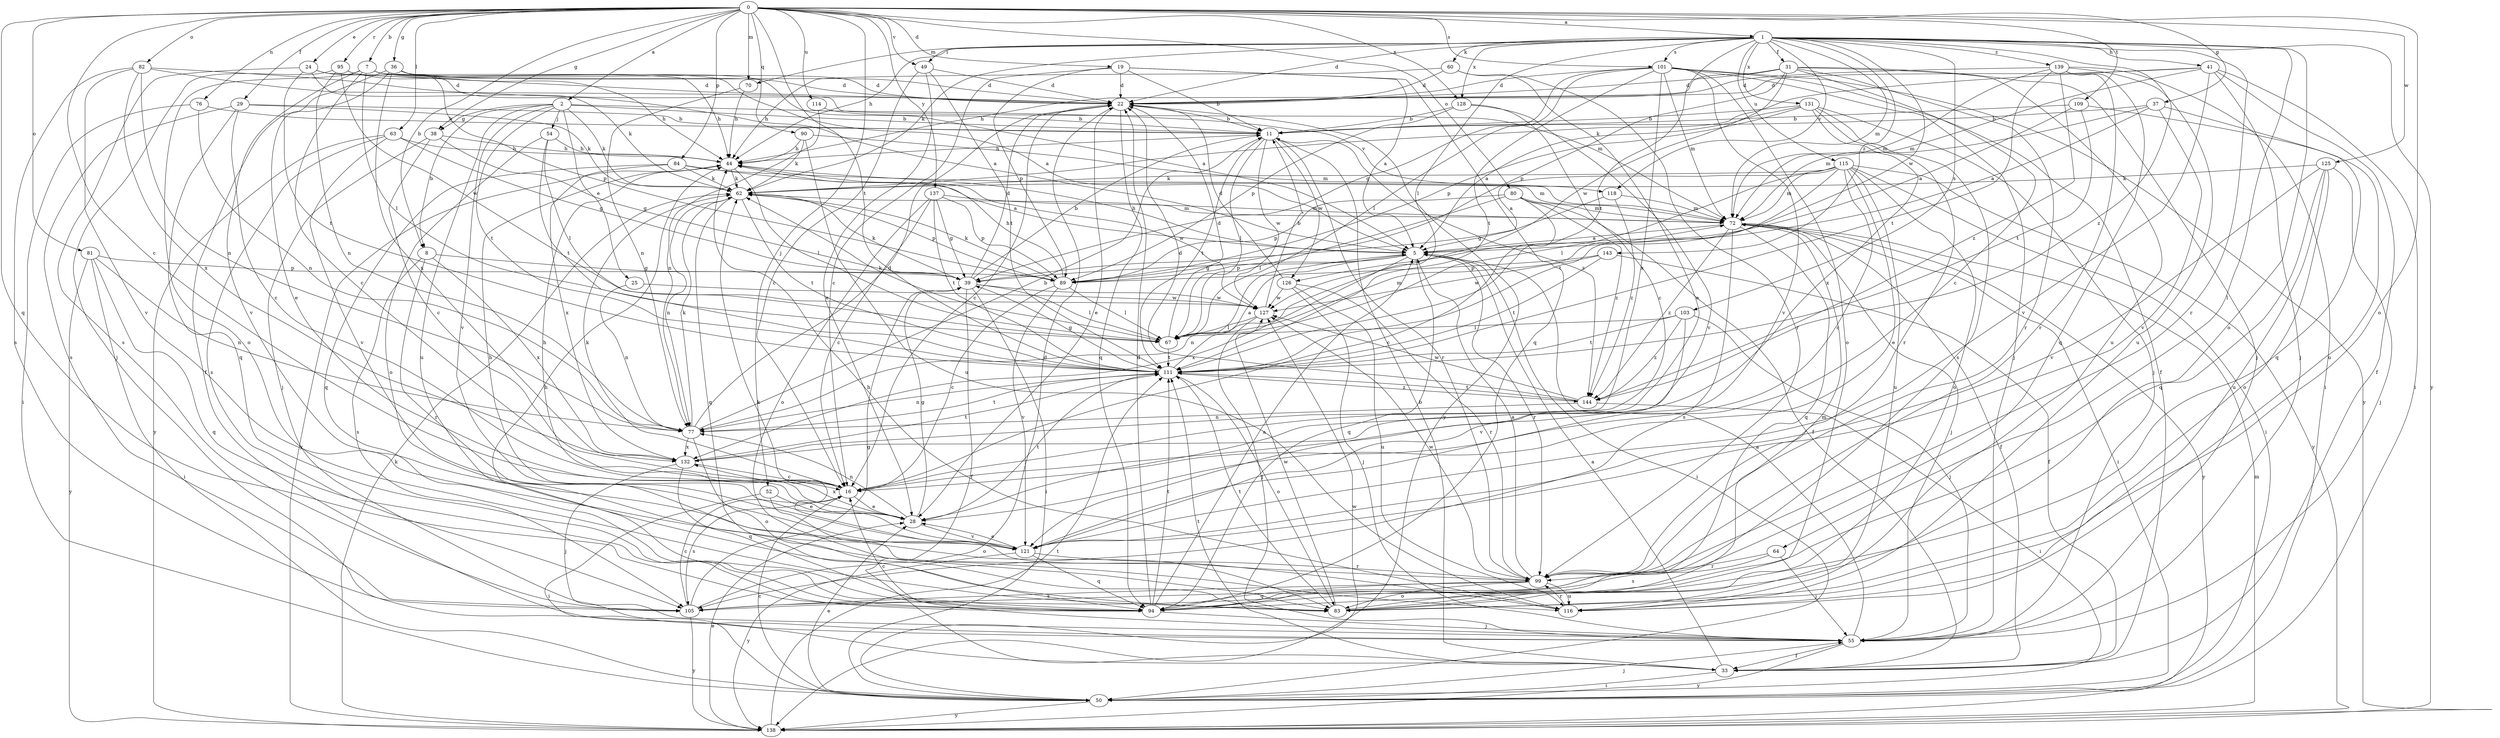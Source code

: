 strict digraph  {
0;
1;
2;
5;
7;
8;
11;
16;
19;
22;
24;
25;
28;
29;
31;
33;
36;
37;
38;
39;
41;
44;
49;
50;
52;
54;
55;
60;
62;
63;
64;
67;
70;
72;
76;
77;
80;
81;
82;
83;
84;
89;
90;
94;
95;
99;
101;
103;
105;
109;
111;
114;
115;
116;
118;
121;
125;
126;
127;
128;
131;
132;
137;
138;
139;
143;
144;
0 -> 1  [label=a];
0 -> 2  [label=a];
0 -> 7  [label=b];
0 -> 8  [label=b];
0 -> 16  [label=c];
0 -> 19  [label=d];
0 -> 24  [label=e];
0 -> 29  [label=f];
0 -> 36  [label=g];
0 -> 37  [label=g];
0 -> 38  [label=g];
0 -> 52  [label=j];
0 -> 63  [label=l];
0 -> 70  [label=m];
0 -> 76  [label=n];
0 -> 80  [label=o];
0 -> 81  [label=o];
0 -> 82  [label=o];
0 -> 83  [label=o];
0 -> 84  [label=p];
0 -> 90  [label=q];
0 -> 94  [label=q];
0 -> 95  [label=r];
0 -> 101  [label=s];
0 -> 109  [label=t];
0 -> 111  [label=t];
0 -> 114  [label=u];
0 -> 125  [label=w];
0 -> 128  [label=x];
0 -> 137  [label=y];
0 -> 49  [label=v];
1 -> 22  [label=d];
1 -> 31  [label=f];
1 -> 41  [label=h];
1 -> 44  [label=h];
1 -> 49  [label=i];
1 -> 60  [label=k];
1 -> 62  [label=k];
1 -> 64  [label=l];
1 -> 67  [label=l];
1 -> 70  [label=m];
1 -> 72  [label=m];
1 -> 83  [label=o];
1 -> 99  [label=r];
1 -> 101  [label=s];
1 -> 103  [label=s];
1 -> 111  [label=t];
1 -> 115  [label=u];
1 -> 118  [label=v];
1 -> 126  [label=w];
1 -> 128  [label=x];
1 -> 131  [label=x];
1 -> 138  [label=y];
1 -> 139  [label=z];
1 -> 143  [label=z];
1 -> 144  [label=z];
2 -> 8  [label=b];
2 -> 11  [label=b];
2 -> 25  [label=e];
2 -> 38  [label=g];
2 -> 54  [label=j];
2 -> 62  [label=k];
2 -> 111  [label=t];
2 -> 116  [label=u];
2 -> 118  [label=v];
2 -> 121  [label=v];
5 -> 39  [label=g];
5 -> 44  [label=h];
5 -> 50  [label=i];
5 -> 77  [label=n];
5 -> 89  [label=p];
5 -> 94  [label=q];
5 -> 99  [label=r];
5 -> 132  [label=x];
7 -> 5  [label=a];
7 -> 16  [label=c];
7 -> 22  [label=d];
7 -> 44  [label=h];
7 -> 67  [label=l];
7 -> 83  [label=o];
7 -> 121  [label=v];
8 -> 39  [label=g];
8 -> 99  [label=r];
8 -> 105  [label=s];
8 -> 132  [label=x];
11 -> 44  [label=h];
11 -> 67  [label=l];
11 -> 99  [label=r];
11 -> 111  [label=t];
11 -> 126  [label=w];
11 -> 127  [label=w];
11 -> 144  [label=z];
16 -> 28  [label=e];
16 -> 62  [label=k];
16 -> 105  [label=s];
19 -> 5  [label=a];
19 -> 11  [label=b];
19 -> 16  [label=c];
19 -> 22  [label=d];
19 -> 89  [label=p];
19 -> 94  [label=q];
22 -> 11  [label=b];
22 -> 16  [label=c];
22 -> 28  [label=e];
22 -> 94  [label=q];
22 -> 138  [label=y];
24 -> 5  [label=a];
24 -> 22  [label=d];
24 -> 62  [label=k];
24 -> 105  [label=s];
24 -> 111  [label=t];
25 -> 77  [label=n];
25 -> 127  [label=w];
28 -> 39  [label=g];
28 -> 44  [label=h];
28 -> 77  [label=n];
28 -> 111  [label=t];
28 -> 121  [label=v];
28 -> 132  [label=x];
29 -> 11  [label=b];
29 -> 16  [label=c];
29 -> 62  [label=k];
29 -> 94  [label=q];
29 -> 105  [label=s];
31 -> 16  [label=c];
31 -> 22  [label=d];
31 -> 44  [label=h];
31 -> 55  [label=j];
31 -> 89  [label=p];
31 -> 99  [label=r];
31 -> 116  [label=u];
31 -> 127  [label=w];
33 -> 5  [label=a];
33 -> 11  [label=b];
33 -> 50  [label=i];
33 -> 111  [label=t];
36 -> 5  [label=a];
36 -> 22  [label=d];
36 -> 28  [label=e];
36 -> 33  [label=f];
36 -> 89  [label=p];
36 -> 132  [label=x];
37 -> 5  [label=a];
37 -> 11  [label=b];
37 -> 72  [label=m];
37 -> 94  [label=q];
37 -> 121  [label=v];
38 -> 16  [label=c];
38 -> 39  [label=g];
38 -> 44  [label=h];
38 -> 55  [label=j];
39 -> 11  [label=b];
39 -> 22  [label=d];
39 -> 33  [label=f];
39 -> 50  [label=i];
39 -> 62  [label=k];
39 -> 67  [label=l];
39 -> 127  [label=w];
41 -> 22  [label=d];
41 -> 33  [label=f];
41 -> 50  [label=i];
41 -> 55  [label=j];
41 -> 62  [label=k];
41 -> 72  [label=m];
41 -> 121  [label=v];
44 -> 62  [label=k];
44 -> 67  [label=l];
44 -> 127  [label=w];
44 -> 138  [label=y];
49 -> 16  [label=c];
49 -> 22  [label=d];
49 -> 28  [label=e];
49 -> 111  [label=t];
50 -> 16  [label=c];
50 -> 28  [label=e];
50 -> 55  [label=j];
50 -> 127  [label=w];
50 -> 138  [label=y];
52 -> 28  [label=e];
52 -> 50  [label=i];
52 -> 83  [label=o];
54 -> 44  [label=h];
54 -> 67  [label=l];
54 -> 83  [label=o];
54 -> 111  [label=t];
55 -> 5  [label=a];
55 -> 16  [label=c];
55 -> 33  [label=f];
55 -> 138  [label=y];
60 -> 22  [label=d];
60 -> 28  [label=e];
60 -> 44  [label=h];
60 -> 99  [label=r];
62 -> 72  [label=m];
62 -> 77  [label=n];
62 -> 89  [label=p];
62 -> 94  [label=q];
62 -> 111  [label=t];
63 -> 39  [label=g];
63 -> 44  [label=h];
63 -> 105  [label=s];
63 -> 121  [label=v];
63 -> 138  [label=y];
64 -> 55  [label=j];
64 -> 99  [label=r];
64 -> 105  [label=s];
67 -> 22  [label=d];
67 -> 62  [label=k];
67 -> 72  [label=m];
67 -> 111  [label=t];
70 -> 44  [label=h];
70 -> 77  [label=n];
72 -> 5  [label=a];
72 -> 33  [label=f];
72 -> 50  [label=i];
72 -> 55  [label=j];
72 -> 94  [label=q];
72 -> 105  [label=s];
72 -> 138  [label=y];
72 -> 144  [label=z];
76 -> 11  [label=b];
76 -> 50  [label=i];
76 -> 77  [label=n];
77 -> 11  [label=b];
77 -> 22  [label=d];
77 -> 62  [label=k];
77 -> 83  [label=o];
77 -> 111  [label=t];
77 -> 132  [label=x];
80 -> 16  [label=c];
80 -> 33  [label=f];
80 -> 67  [label=l];
80 -> 72  [label=m];
80 -> 89  [label=p];
80 -> 144  [label=z];
81 -> 50  [label=i];
81 -> 77  [label=n];
81 -> 89  [label=p];
81 -> 94  [label=q];
81 -> 138  [label=y];
82 -> 22  [label=d];
82 -> 72  [label=m];
82 -> 77  [label=n];
82 -> 105  [label=s];
82 -> 121  [label=v];
82 -> 132  [label=x];
83 -> 72  [label=m];
83 -> 111  [label=t];
83 -> 127  [label=w];
84 -> 5  [label=a];
84 -> 62  [label=k];
84 -> 72  [label=m];
84 -> 94  [label=q];
84 -> 132  [label=x];
89 -> 16  [label=c];
89 -> 44  [label=h];
89 -> 62  [label=k];
89 -> 67  [label=l];
89 -> 121  [label=v];
90 -> 44  [label=h];
90 -> 62  [label=k];
90 -> 72  [label=m];
90 -> 116  [label=u];
94 -> 5  [label=a];
94 -> 22  [label=d];
94 -> 44  [label=h];
94 -> 55  [label=j];
94 -> 111  [label=t];
95 -> 22  [label=d];
95 -> 44  [label=h];
95 -> 55  [label=j];
95 -> 77  [label=n];
95 -> 127  [label=w];
99 -> 5  [label=a];
99 -> 83  [label=o];
99 -> 94  [label=q];
99 -> 105  [label=s];
99 -> 116  [label=u];
99 -> 127  [label=w];
101 -> 22  [label=d];
101 -> 33  [label=f];
101 -> 39  [label=g];
101 -> 55  [label=j];
101 -> 67  [label=l];
101 -> 72  [label=m];
101 -> 83  [label=o];
101 -> 111  [label=t];
101 -> 121  [label=v];
101 -> 132  [label=x];
101 -> 138  [label=y];
103 -> 55  [label=j];
103 -> 67  [label=l];
103 -> 111  [label=t];
103 -> 121  [label=v];
103 -> 144  [label=z];
105 -> 16  [label=c];
105 -> 22  [label=d];
105 -> 39  [label=g];
105 -> 138  [label=y];
109 -> 5  [label=a];
109 -> 11  [label=b];
109 -> 111  [label=t];
109 -> 116  [label=u];
111 -> 5  [label=a];
111 -> 39  [label=g];
111 -> 77  [label=n];
111 -> 83  [label=o];
111 -> 144  [label=z];
114 -> 11  [label=b];
114 -> 77  [label=n];
115 -> 5  [label=a];
115 -> 16  [label=c];
115 -> 28  [label=e];
115 -> 50  [label=i];
115 -> 62  [label=k];
115 -> 67  [label=l];
115 -> 72  [label=m];
115 -> 83  [label=o];
115 -> 111  [label=t];
115 -> 116  [label=u];
115 -> 138  [label=y];
116 -> 44  [label=h];
116 -> 62  [label=k];
116 -> 99  [label=r];
118 -> 39  [label=g];
118 -> 72  [label=m];
118 -> 144  [label=z];
121 -> 28  [label=e];
121 -> 44  [label=h];
121 -> 94  [label=q];
121 -> 99  [label=r];
121 -> 138  [label=y];
125 -> 55  [label=j];
125 -> 62  [label=k];
125 -> 83  [label=o];
125 -> 94  [label=q];
125 -> 116  [label=u];
125 -> 121  [label=v];
126 -> 22  [label=d];
126 -> 55  [label=j];
126 -> 99  [label=r];
126 -> 116  [label=u];
126 -> 127  [label=w];
127 -> 11  [label=b];
127 -> 55  [label=j];
127 -> 67  [label=l];
128 -> 11  [label=b];
128 -> 16  [label=c];
128 -> 89  [label=p];
128 -> 121  [label=v];
131 -> 5  [label=a];
131 -> 11  [label=b];
131 -> 55  [label=j];
131 -> 89  [label=p];
131 -> 99  [label=r];
131 -> 105  [label=s];
131 -> 132  [label=x];
132 -> 16  [label=c];
132 -> 55  [label=j];
132 -> 94  [label=q];
132 -> 111  [label=t];
137 -> 16  [label=c];
137 -> 39  [label=g];
137 -> 72  [label=m];
137 -> 83  [label=o];
137 -> 89  [label=p];
137 -> 111  [label=t];
138 -> 28  [label=e];
138 -> 62  [label=k];
138 -> 72  [label=m];
138 -> 111  [label=t];
139 -> 22  [label=d];
139 -> 50  [label=i];
139 -> 72  [label=m];
139 -> 94  [label=q];
139 -> 99  [label=r];
139 -> 111  [label=t];
139 -> 116  [label=u];
139 -> 144  [label=z];
143 -> 33  [label=f];
143 -> 89  [label=p];
143 -> 111  [label=t];
143 -> 127  [label=w];
144 -> 22  [label=d];
144 -> 50  [label=i];
144 -> 77  [label=n];
144 -> 111  [label=t];
144 -> 127  [label=w];
}
